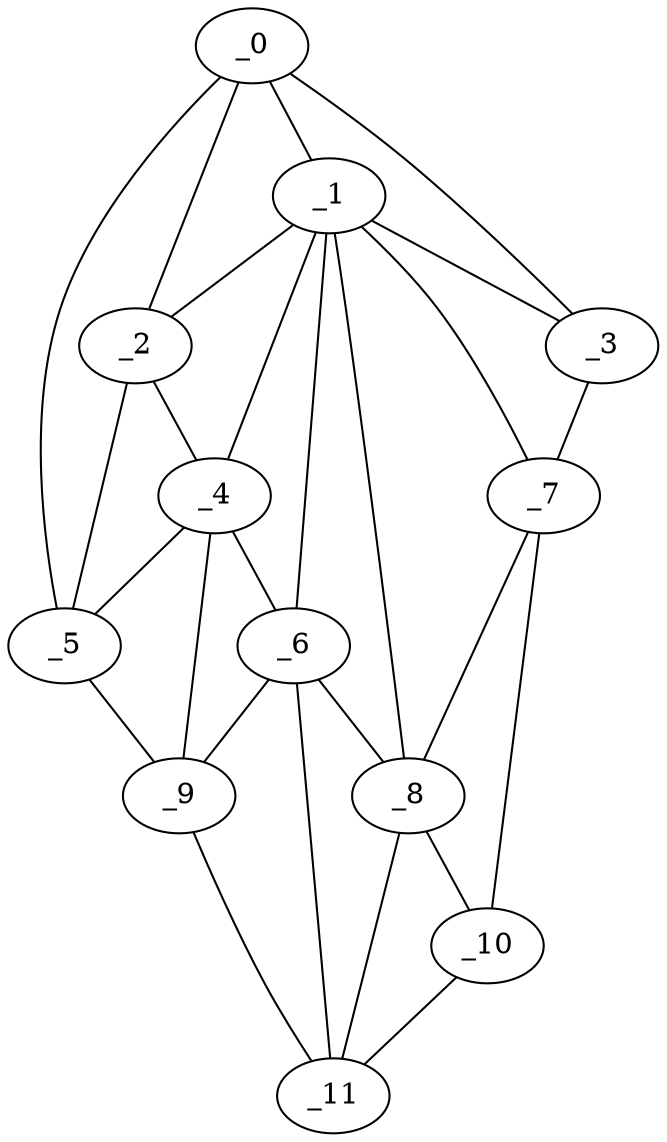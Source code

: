 graph "obj41__255.gxl" {
	_0	 [x=23,
		y=72];
	_1	 [x=35,
		y=67];
	_0 -- _1	 [valence=2];
	_2	 [x=38,
		y=50];
	_0 -- _2	 [valence=1];
	_3	 [x=42,
		y=125];
	_0 -- _3	 [valence=1];
	_5	 [x=56,
		y=6];
	_0 -- _5	 [valence=1];
	_1 -- _2	 [valence=2];
	_1 -- _3	 [valence=1];
	_4	 [x=54,
		y=46];
	_1 -- _4	 [valence=1];
	_6	 [x=79,
		y=59];
	_1 -- _6	 [valence=2];
	_7	 [x=80,
		y=90];
	_1 -- _7	 [valence=2];
	_8	 [x=82,
		y=78];
	_1 -- _8	 [valence=1];
	_2 -- _4	 [valence=2];
	_2 -- _5	 [valence=1];
	_3 -- _7	 [valence=1];
	_4 -- _5	 [valence=1];
	_4 -- _6	 [valence=1];
	_9	 [x=89,
		y=6];
	_4 -- _9	 [valence=2];
	_5 -- _9	 [valence=1];
	_6 -- _8	 [valence=2];
	_6 -- _9	 [valence=1];
	_11	 [x=91,
		y=70];
	_6 -- _11	 [valence=1];
	_7 -- _8	 [valence=2];
	_10	 [x=89,
		y=75];
	_7 -- _10	 [valence=1];
	_8 -- _10	 [valence=2];
	_8 -- _11	 [valence=2];
	_9 -- _11	 [valence=1];
	_10 -- _11	 [valence=1];
}
